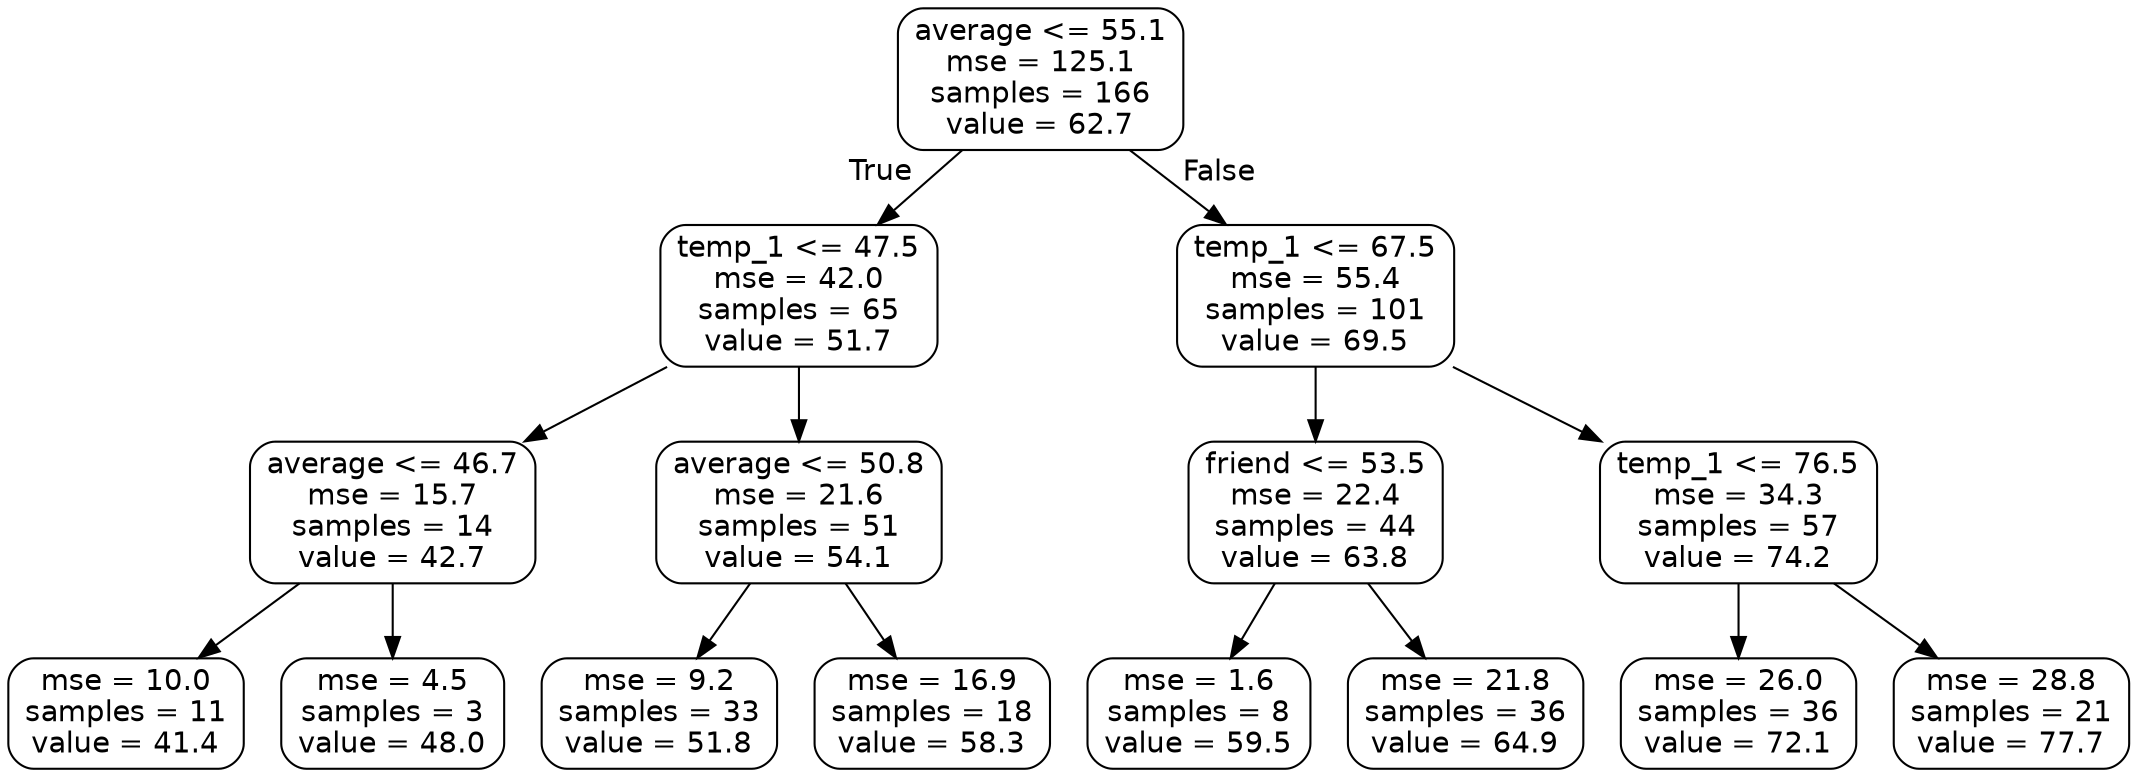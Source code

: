 digraph Tree {
node [shape=box, style="rounded", color="black", fontname=helvetica] ;
edge [fontname=helvetica] ;
0 [label="average <= 55.1\nmse = 125.1\nsamples = 166\nvalue = 62.7"] ;
1 [label="temp_1 <= 47.5\nmse = 42.0\nsamples = 65\nvalue = 51.7"] ;
0 -> 1 [labeldistance=2.5, labelangle=45, headlabel="True"] ;
2 [label="average <= 46.7\nmse = 15.7\nsamples = 14\nvalue = 42.7"] ;
1 -> 2 ;
3 [label="mse = 10.0\nsamples = 11\nvalue = 41.4"] ;
2 -> 3 ;
4 [label="mse = 4.5\nsamples = 3\nvalue = 48.0"] ;
2 -> 4 ;
5 [label="average <= 50.8\nmse = 21.6\nsamples = 51\nvalue = 54.1"] ;
1 -> 5 ;
6 [label="mse = 9.2\nsamples = 33\nvalue = 51.8"] ;
5 -> 6 ;
7 [label="mse = 16.9\nsamples = 18\nvalue = 58.3"] ;
5 -> 7 ;
8 [label="temp_1 <= 67.5\nmse = 55.4\nsamples = 101\nvalue = 69.5"] ;
0 -> 8 [labeldistance=2.5, labelangle=-45, headlabel="False"] ;
9 [label="friend <= 53.5\nmse = 22.4\nsamples = 44\nvalue = 63.8"] ;
8 -> 9 ;
10 [label="mse = 1.6\nsamples = 8\nvalue = 59.5"] ;
9 -> 10 ;
11 [label="mse = 21.8\nsamples = 36\nvalue = 64.9"] ;
9 -> 11 ;
12 [label="temp_1 <= 76.5\nmse = 34.3\nsamples = 57\nvalue = 74.2"] ;
8 -> 12 ;
13 [label="mse = 26.0\nsamples = 36\nvalue = 72.1"] ;
12 -> 13 ;
14 [label="mse = 28.8\nsamples = 21\nvalue = 77.7"] ;
12 -> 14 ;
}